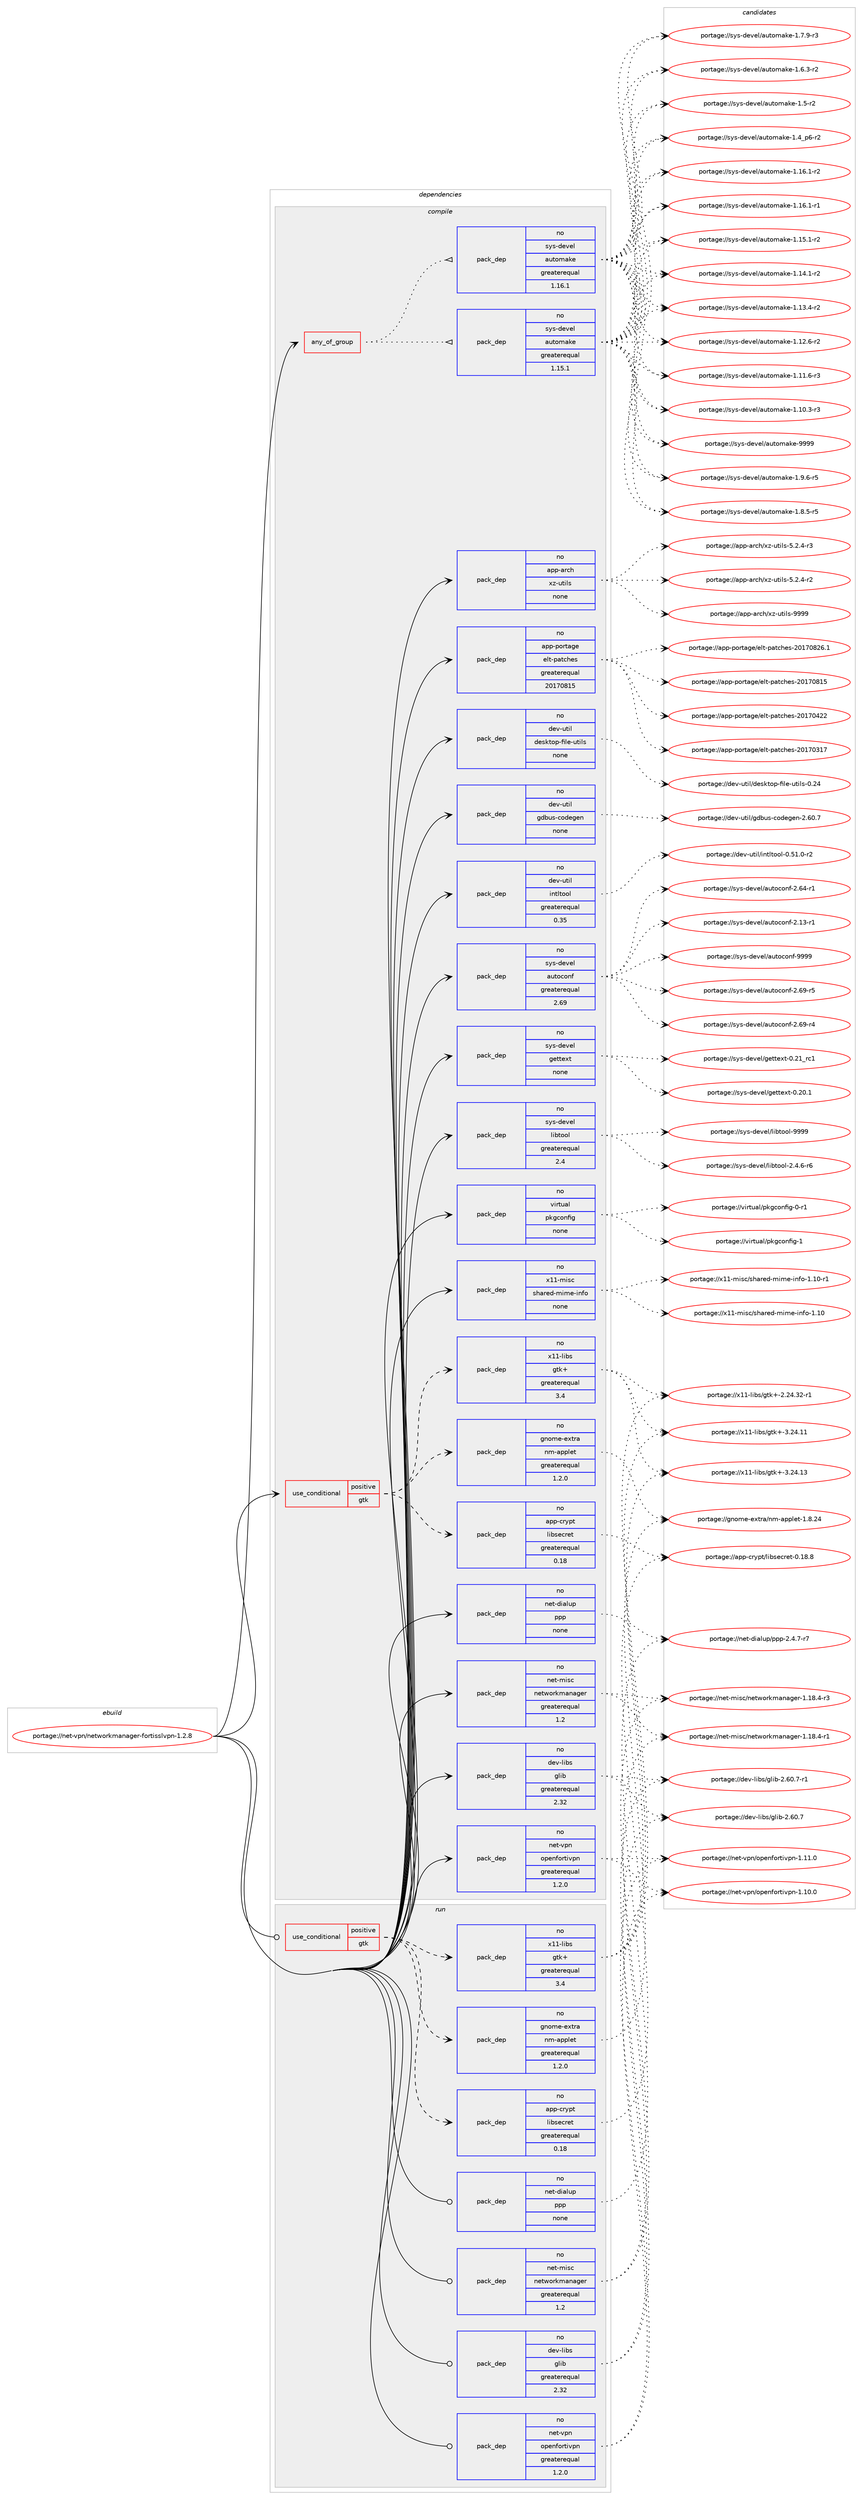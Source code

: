 digraph prolog {

# *************
# Graph options
# *************

newrank=true;
concentrate=true;
compound=true;
graph [rankdir=LR,fontname=Helvetica,fontsize=10,ranksep=1.5];#, ranksep=2.5, nodesep=0.2];
edge  [arrowhead=vee];
node  [fontname=Helvetica,fontsize=10];

# **********
# The ebuild
# **********

subgraph cluster_leftcol {
color=gray;
rank=same;
label=<<i>ebuild</i>>;
id [label="portage://net-vpn/networkmanager-fortisslvpn-1.2.8", color=red, width=4, href="../net-vpn/networkmanager-fortisslvpn-1.2.8.svg"];
}

# ****************
# The dependencies
# ****************

subgraph cluster_midcol {
color=gray;
label=<<i>dependencies</i>>;
subgraph cluster_compile {
fillcolor="#eeeeee";
style=filled;
label=<<i>compile</i>>;
subgraph any1792 {
dependency115839 [label=<<TABLE BORDER="0" CELLBORDER="1" CELLSPACING="0" CELLPADDING="4"><TR><TD CELLPADDING="10">any_of_group</TD></TR></TABLE>>, shape=none, color=red];subgraph pack90786 {
dependency115840 [label=<<TABLE BORDER="0" CELLBORDER="1" CELLSPACING="0" CELLPADDING="4" WIDTH="220"><TR><TD ROWSPAN="6" CELLPADDING="30">pack_dep</TD></TR><TR><TD WIDTH="110">no</TD></TR><TR><TD>sys-devel</TD></TR><TR><TD>automake</TD></TR><TR><TD>greaterequal</TD></TR><TR><TD>1.16.1</TD></TR></TABLE>>, shape=none, color=blue];
}
dependency115839:e -> dependency115840:w [weight=20,style="dotted",arrowhead="oinv"];
subgraph pack90787 {
dependency115841 [label=<<TABLE BORDER="0" CELLBORDER="1" CELLSPACING="0" CELLPADDING="4" WIDTH="220"><TR><TD ROWSPAN="6" CELLPADDING="30">pack_dep</TD></TR><TR><TD WIDTH="110">no</TD></TR><TR><TD>sys-devel</TD></TR><TR><TD>automake</TD></TR><TR><TD>greaterequal</TD></TR><TR><TD>1.15.1</TD></TR></TABLE>>, shape=none, color=blue];
}
dependency115839:e -> dependency115841:w [weight=20,style="dotted",arrowhead="oinv"];
}
id:e -> dependency115839:w [weight=20,style="solid",arrowhead="vee"];
subgraph cond23163 {
dependency115842 [label=<<TABLE BORDER="0" CELLBORDER="1" CELLSPACING="0" CELLPADDING="4"><TR><TD ROWSPAN="3" CELLPADDING="10">use_conditional</TD></TR><TR><TD>positive</TD></TR><TR><TD>gtk</TD></TR></TABLE>>, shape=none, color=red];
subgraph pack90788 {
dependency115843 [label=<<TABLE BORDER="0" CELLBORDER="1" CELLSPACING="0" CELLPADDING="4" WIDTH="220"><TR><TD ROWSPAN="6" CELLPADDING="30">pack_dep</TD></TR><TR><TD WIDTH="110">no</TD></TR><TR><TD>app-crypt</TD></TR><TR><TD>libsecret</TD></TR><TR><TD>greaterequal</TD></TR><TR><TD>0.18</TD></TR></TABLE>>, shape=none, color=blue];
}
dependency115842:e -> dependency115843:w [weight=20,style="dashed",arrowhead="vee"];
subgraph pack90789 {
dependency115844 [label=<<TABLE BORDER="0" CELLBORDER="1" CELLSPACING="0" CELLPADDING="4" WIDTH="220"><TR><TD ROWSPAN="6" CELLPADDING="30">pack_dep</TD></TR><TR><TD WIDTH="110">no</TD></TR><TR><TD>gnome-extra</TD></TR><TR><TD>nm-applet</TD></TR><TR><TD>greaterequal</TD></TR><TR><TD>1.2.0</TD></TR></TABLE>>, shape=none, color=blue];
}
dependency115842:e -> dependency115844:w [weight=20,style="dashed",arrowhead="vee"];
subgraph pack90790 {
dependency115845 [label=<<TABLE BORDER="0" CELLBORDER="1" CELLSPACING="0" CELLPADDING="4" WIDTH="220"><TR><TD ROWSPAN="6" CELLPADDING="30">pack_dep</TD></TR><TR><TD WIDTH="110">no</TD></TR><TR><TD>x11-libs</TD></TR><TR><TD>gtk+</TD></TR><TR><TD>greaterequal</TD></TR><TR><TD>3.4</TD></TR></TABLE>>, shape=none, color=blue];
}
dependency115842:e -> dependency115845:w [weight=20,style="dashed",arrowhead="vee"];
}
id:e -> dependency115842:w [weight=20,style="solid",arrowhead="vee"];
subgraph pack90791 {
dependency115846 [label=<<TABLE BORDER="0" CELLBORDER="1" CELLSPACING="0" CELLPADDING="4" WIDTH="220"><TR><TD ROWSPAN="6" CELLPADDING="30">pack_dep</TD></TR><TR><TD WIDTH="110">no</TD></TR><TR><TD>app-arch</TD></TR><TR><TD>xz-utils</TD></TR><TR><TD>none</TD></TR><TR><TD></TD></TR></TABLE>>, shape=none, color=blue];
}
id:e -> dependency115846:w [weight=20,style="solid",arrowhead="vee"];
subgraph pack90792 {
dependency115847 [label=<<TABLE BORDER="0" CELLBORDER="1" CELLSPACING="0" CELLPADDING="4" WIDTH="220"><TR><TD ROWSPAN="6" CELLPADDING="30">pack_dep</TD></TR><TR><TD WIDTH="110">no</TD></TR><TR><TD>app-portage</TD></TR><TR><TD>elt-patches</TD></TR><TR><TD>greaterequal</TD></TR><TR><TD>20170815</TD></TR></TABLE>>, shape=none, color=blue];
}
id:e -> dependency115847:w [weight=20,style="solid",arrowhead="vee"];
subgraph pack90793 {
dependency115848 [label=<<TABLE BORDER="0" CELLBORDER="1" CELLSPACING="0" CELLPADDING="4" WIDTH="220"><TR><TD ROWSPAN="6" CELLPADDING="30">pack_dep</TD></TR><TR><TD WIDTH="110">no</TD></TR><TR><TD>dev-libs</TD></TR><TR><TD>glib</TD></TR><TR><TD>greaterequal</TD></TR><TR><TD>2.32</TD></TR></TABLE>>, shape=none, color=blue];
}
id:e -> dependency115848:w [weight=20,style="solid",arrowhead="vee"];
subgraph pack90794 {
dependency115849 [label=<<TABLE BORDER="0" CELLBORDER="1" CELLSPACING="0" CELLPADDING="4" WIDTH="220"><TR><TD ROWSPAN="6" CELLPADDING="30">pack_dep</TD></TR><TR><TD WIDTH="110">no</TD></TR><TR><TD>dev-util</TD></TR><TR><TD>desktop-file-utils</TD></TR><TR><TD>none</TD></TR><TR><TD></TD></TR></TABLE>>, shape=none, color=blue];
}
id:e -> dependency115849:w [weight=20,style="solid",arrowhead="vee"];
subgraph pack90795 {
dependency115850 [label=<<TABLE BORDER="0" CELLBORDER="1" CELLSPACING="0" CELLPADDING="4" WIDTH="220"><TR><TD ROWSPAN="6" CELLPADDING="30">pack_dep</TD></TR><TR><TD WIDTH="110">no</TD></TR><TR><TD>dev-util</TD></TR><TR><TD>gdbus-codegen</TD></TR><TR><TD>none</TD></TR><TR><TD></TD></TR></TABLE>>, shape=none, color=blue];
}
id:e -> dependency115850:w [weight=20,style="solid",arrowhead="vee"];
subgraph pack90796 {
dependency115851 [label=<<TABLE BORDER="0" CELLBORDER="1" CELLSPACING="0" CELLPADDING="4" WIDTH="220"><TR><TD ROWSPAN="6" CELLPADDING="30">pack_dep</TD></TR><TR><TD WIDTH="110">no</TD></TR><TR><TD>dev-util</TD></TR><TR><TD>intltool</TD></TR><TR><TD>greaterequal</TD></TR><TR><TD>0.35</TD></TR></TABLE>>, shape=none, color=blue];
}
id:e -> dependency115851:w [weight=20,style="solid",arrowhead="vee"];
subgraph pack90797 {
dependency115852 [label=<<TABLE BORDER="0" CELLBORDER="1" CELLSPACING="0" CELLPADDING="4" WIDTH="220"><TR><TD ROWSPAN="6" CELLPADDING="30">pack_dep</TD></TR><TR><TD WIDTH="110">no</TD></TR><TR><TD>net-dialup</TD></TR><TR><TD>ppp</TD></TR><TR><TD>none</TD></TR><TR><TD></TD></TR></TABLE>>, shape=none, color=blue];
}
id:e -> dependency115852:w [weight=20,style="solid",arrowhead="vee"];
subgraph pack90798 {
dependency115853 [label=<<TABLE BORDER="0" CELLBORDER="1" CELLSPACING="0" CELLPADDING="4" WIDTH="220"><TR><TD ROWSPAN="6" CELLPADDING="30">pack_dep</TD></TR><TR><TD WIDTH="110">no</TD></TR><TR><TD>net-misc</TD></TR><TR><TD>networkmanager</TD></TR><TR><TD>greaterequal</TD></TR><TR><TD>1.2</TD></TR></TABLE>>, shape=none, color=blue];
}
id:e -> dependency115853:w [weight=20,style="solid",arrowhead="vee"];
subgraph pack90799 {
dependency115854 [label=<<TABLE BORDER="0" CELLBORDER="1" CELLSPACING="0" CELLPADDING="4" WIDTH="220"><TR><TD ROWSPAN="6" CELLPADDING="30">pack_dep</TD></TR><TR><TD WIDTH="110">no</TD></TR><TR><TD>net-vpn</TD></TR><TR><TD>openfortivpn</TD></TR><TR><TD>greaterequal</TD></TR><TR><TD>1.2.0</TD></TR></TABLE>>, shape=none, color=blue];
}
id:e -> dependency115854:w [weight=20,style="solid",arrowhead="vee"];
subgraph pack90800 {
dependency115855 [label=<<TABLE BORDER="0" CELLBORDER="1" CELLSPACING="0" CELLPADDING="4" WIDTH="220"><TR><TD ROWSPAN="6" CELLPADDING="30">pack_dep</TD></TR><TR><TD WIDTH="110">no</TD></TR><TR><TD>sys-devel</TD></TR><TR><TD>autoconf</TD></TR><TR><TD>greaterequal</TD></TR><TR><TD>2.69</TD></TR></TABLE>>, shape=none, color=blue];
}
id:e -> dependency115855:w [weight=20,style="solid",arrowhead="vee"];
subgraph pack90801 {
dependency115856 [label=<<TABLE BORDER="0" CELLBORDER="1" CELLSPACING="0" CELLPADDING="4" WIDTH="220"><TR><TD ROWSPAN="6" CELLPADDING="30">pack_dep</TD></TR><TR><TD WIDTH="110">no</TD></TR><TR><TD>sys-devel</TD></TR><TR><TD>gettext</TD></TR><TR><TD>none</TD></TR><TR><TD></TD></TR></TABLE>>, shape=none, color=blue];
}
id:e -> dependency115856:w [weight=20,style="solid",arrowhead="vee"];
subgraph pack90802 {
dependency115857 [label=<<TABLE BORDER="0" CELLBORDER="1" CELLSPACING="0" CELLPADDING="4" WIDTH="220"><TR><TD ROWSPAN="6" CELLPADDING="30">pack_dep</TD></TR><TR><TD WIDTH="110">no</TD></TR><TR><TD>sys-devel</TD></TR><TR><TD>libtool</TD></TR><TR><TD>greaterequal</TD></TR><TR><TD>2.4</TD></TR></TABLE>>, shape=none, color=blue];
}
id:e -> dependency115857:w [weight=20,style="solid",arrowhead="vee"];
subgraph pack90803 {
dependency115858 [label=<<TABLE BORDER="0" CELLBORDER="1" CELLSPACING="0" CELLPADDING="4" WIDTH="220"><TR><TD ROWSPAN="6" CELLPADDING="30">pack_dep</TD></TR><TR><TD WIDTH="110">no</TD></TR><TR><TD>virtual</TD></TR><TR><TD>pkgconfig</TD></TR><TR><TD>none</TD></TR><TR><TD></TD></TR></TABLE>>, shape=none, color=blue];
}
id:e -> dependency115858:w [weight=20,style="solid",arrowhead="vee"];
subgraph pack90804 {
dependency115859 [label=<<TABLE BORDER="0" CELLBORDER="1" CELLSPACING="0" CELLPADDING="4" WIDTH="220"><TR><TD ROWSPAN="6" CELLPADDING="30">pack_dep</TD></TR><TR><TD WIDTH="110">no</TD></TR><TR><TD>x11-misc</TD></TR><TR><TD>shared-mime-info</TD></TR><TR><TD>none</TD></TR><TR><TD></TD></TR></TABLE>>, shape=none, color=blue];
}
id:e -> dependency115859:w [weight=20,style="solid",arrowhead="vee"];
}
subgraph cluster_compileandrun {
fillcolor="#eeeeee";
style=filled;
label=<<i>compile and run</i>>;
}
subgraph cluster_run {
fillcolor="#eeeeee";
style=filled;
label=<<i>run</i>>;
subgraph cond23164 {
dependency115860 [label=<<TABLE BORDER="0" CELLBORDER="1" CELLSPACING="0" CELLPADDING="4"><TR><TD ROWSPAN="3" CELLPADDING="10">use_conditional</TD></TR><TR><TD>positive</TD></TR><TR><TD>gtk</TD></TR></TABLE>>, shape=none, color=red];
subgraph pack90805 {
dependency115861 [label=<<TABLE BORDER="0" CELLBORDER="1" CELLSPACING="0" CELLPADDING="4" WIDTH="220"><TR><TD ROWSPAN="6" CELLPADDING="30">pack_dep</TD></TR><TR><TD WIDTH="110">no</TD></TR><TR><TD>app-crypt</TD></TR><TR><TD>libsecret</TD></TR><TR><TD>greaterequal</TD></TR><TR><TD>0.18</TD></TR></TABLE>>, shape=none, color=blue];
}
dependency115860:e -> dependency115861:w [weight=20,style="dashed",arrowhead="vee"];
subgraph pack90806 {
dependency115862 [label=<<TABLE BORDER="0" CELLBORDER="1" CELLSPACING="0" CELLPADDING="4" WIDTH="220"><TR><TD ROWSPAN="6" CELLPADDING="30">pack_dep</TD></TR><TR><TD WIDTH="110">no</TD></TR><TR><TD>gnome-extra</TD></TR><TR><TD>nm-applet</TD></TR><TR><TD>greaterequal</TD></TR><TR><TD>1.2.0</TD></TR></TABLE>>, shape=none, color=blue];
}
dependency115860:e -> dependency115862:w [weight=20,style="dashed",arrowhead="vee"];
subgraph pack90807 {
dependency115863 [label=<<TABLE BORDER="0" CELLBORDER="1" CELLSPACING="0" CELLPADDING="4" WIDTH="220"><TR><TD ROWSPAN="6" CELLPADDING="30">pack_dep</TD></TR><TR><TD WIDTH="110">no</TD></TR><TR><TD>x11-libs</TD></TR><TR><TD>gtk+</TD></TR><TR><TD>greaterequal</TD></TR><TR><TD>3.4</TD></TR></TABLE>>, shape=none, color=blue];
}
dependency115860:e -> dependency115863:w [weight=20,style="dashed",arrowhead="vee"];
}
id:e -> dependency115860:w [weight=20,style="solid",arrowhead="odot"];
subgraph pack90808 {
dependency115864 [label=<<TABLE BORDER="0" CELLBORDER="1" CELLSPACING="0" CELLPADDING="4" WIDTH="220"><TR><TD ROWSPAN="6" CELLPADDING="30">pack_dep</TD></TR><TR><TD WIDTH="110">no</TD></TR><TR><TD>dev-libs</TD></TR><TR><TD>glib</TD></TR><TR><TD>greaterequal</TD></TR><TR><TD>2.32</TD></TR></TABLE>>, shape=none, color=blue];
}
id:e -> dependency115864:w [weight=20,style="solid",arrowhead="odot"];
subgraph pack90809 {
dependency115865 [label=<<TABLE BORDER="0" CELLBORDER="1" CELLSPACING="0" CELLPADDING="4" WIDTH="220"><TR><TD ROWSPAN="6" CELLPADDING="30">pack_dep</TD></TR><TR><TD WIDTH="110">no</TD></TR><TR><TD>net-dialup</TD></TR><TR><TD>ppp</TD></TR><TR><TD>none</TD></TR><TR><TD></TD></TR></TABLE>>, shape=none, color=blue];
}
id:e -> dependency115865:w [weight=20,style="solid",arrowhead="odot"];
subgraph pack90810 {
dependency115866 [label=<<TABLE BORDER="0" CELLBORDER="1" CELLSPACING="0" CELLPADDING="4" WIDTH="220"><TR><TD ROWSPAN="6" CELLPADDING="30">pack_dep</TD></TR><TR><TD WIDTH="110">no</TD></TR><TR><TD>net-misc</TD></TR><TR><TD>networkmanager</TD></TR><TR><TD>greaterequal</TD></TR><TR><TD>1.2</TD></TR></TABLE>>, shape=none, color=blue];
}
id:e -> dependency115866:w [weight=20,style="solid",arrowhead="odot"];
subgraph pack90811 {
dependency115867 [label=<<TABLE BORDER="0" CELLBORDER="1" CELLSPACING="0" CELLPADDING="4" WIDTH="220"><TR><TD ROWSPAN="6" CELLPADDING="30">pack_dep</TD></TR><TR><TD WIDTH="110">no</TD></TR><TR><TD>net-vpn</TD></TR><TR><TD>openfortivpn</TD></TR><TR><TD>greaterequal</TD></TR><TR><TD>1.2.0</TD></TR></TABLE>>, shape=none, color=blue];
}
id:e -> dependency115867:w [weight=20,style="solid",arrowhead="odot"];
}
}

# **************
# The candidates
# **************

subgraph cluster_choices {
rank=same;
color=gray;
label=<<i>candidates</i>>;

subgraph choice90786 {
color=black;
nodesep=1;
choice115121115451001011181011084797117116111109971071014557575757 [label="portage://sys-devel/automake-9999", color=red, width=4,href="../sys-devel/automake-9999.svg"];
choice115121115451001011181011084797117116111109971071014549465746544511453 [label="portage://sys-devel/automake-1.9.6-r5", color=red, width=4,href="../sys-devel/automake-1.9.6-r5.svg"];
choice115121115451001011181011084797117116111109971071014549465646534511453 [label="portage://sys-devel/automake-1.8.5-r5", color=red, width=4,href="../sys-devel/automake-1.8.5-r5.svg"];
choice115121115451001011181011084797117116111109971071014549465546574511451 [label="portage://sys-devel/automake-1.7.9-r3", color=red, width=4,href="../sys-devel/automake-1.7.9-r3.svg"];
choice115121115451001011181011084797117116111109971071014549465446514511450 [label="portage://sys-devel/automake-1.6.3-r2", color=red, width=4,href="../sys-devel/automake-1.6.3-r2.svg"];
choice11512111545100101118101108479711711611110997107101454946534511450 [label="portage://sys-devel/automake-1.5-r2", color=red, width=4,href="../sys-devel/automake-1.5-r2.svg"];
choice115121115451001011181011084797117116111109971071014549465295112544511450 [label="portage://sys-devel/automake-1.4_p6-r2", color=red, width=4,href="../sys-devel/automake-1.4_p6-r2.svg"];
choice11512111545100101118101108479711711611110997107101454946495446494511450 [label="portage://sys-devel/automake-1.16.1-r2", color=red, width=4,href="../sys-devel/automake-1.16.1-r2.svg"];
choice11512111545100101118101108479711711611110997107101454946495446494511449 [label="portage://sys-devel/automake-1.16.1-r1", color=red, width=4,href="../sys-devel/automake-1.16.1-r1.svg"];
choice11512111545100101118101108479711711611110997107101454946495346494511450 [label="portage://sys-devel/automake-1.15.1-r2", color=red, width=4,href="../sys-devel/automake-1.15.1-r2.svg"];
choice11512111545100101118101108479711711611110997107101454946495246494511450 [label="portage://sys-devel/automake-1.14.1-r2", color=red, width=4,href="../sys-devel/automake-1.14.1-r2.svg"];
choice11512111545100101118101108479711711611110997107101454946495146524511450 [label="portage://sys-devel/automake-1.13.4-r2", color=red, width=4,href="../sys-devel/automake-1.13.4-r2.svg"];
choice11512111545100101118101108479711711611110997107101454946495046544511450 [label="portage://sys-devel/automake-1.12.6-r2", color=red, width=4,href="../sys-devel/automake-1.12.6-r2.svg"];
choice11512111545100101118101108479711711611110997107101454946494946544511451 [label="portage://sys-devel/automake-1.11.6-r3", color=red, width=4,href="../sys-devel/automake-1.11.6-r3.svg"];
choice11512111545100101118101108479711711611110997107101454946494846514511451 [label="portage://sys-devel/automake-1.10.3-r3", color=red, width=4,href="../sys-devel/automake-1.10.3-r3.svg"];
dependency115840:e -> choice115121115451001011181011084797117116111109971071014557575757:w [style=dotted,weight="100"];
dependency115840:e -> choice115121115451001011181011084797117116111109971071014549465746544511453:w [style=dotted,weight="100"];
dependency115840:e -> choice115121115451001011181011084797117116111109971071014549465646534511453:w [style=dotted,weight="100"];
dependency115840:e -> choice115121115451001011181011084797117116111109971071014549465546574511451:w [style=dotted,weight="100"];
dependency115840:e -> choice115121115451001011181011084797117116111109971071014549465446514511450:w [style=dotted,weight="100"];
dependency115840:e -> choice11512111545100101118101108479711711611110997107101454946534511450:w [style=dotted,weight="100"];
dependency115840:e -> choice115121115451001011181011084797117116111109971071014549465295112544511450:w [style=dotted,weight="100"];
dependency115840:e -> choice11512111545100101118101108479711711611110997107101454946495446494511450:w [style=dotted,weight="100"];
dependency115840:e -> choice11512111545100101118101108479711711611110997107101454946495446494511449:w [style=dotted,weight="100"];
dependency115840:e -> choice11512111545100101118101108479711711611110997107101454946495346494511450:w [style=dotted,weight="100"];
dependency115840:e -> choice11512111545100101118101108479711711611110997107101454946495246494511450:w [style=dotted,weight="100"];
dependency115840:e -> choice11512111545100101118101108479711711611110997107101454946495146524511450:w [style=dotted,weight="100"];
dependency115840:e -> choice11512111545100101118101108479711711611110997107101454946495046544511450:w [style=dotted,weight="100"];
dependency115840:e -> choice11512111545100101118101108479711711611110997107101454946494946544511451:w [style=dotted,weight="100"];
dependency115840:e -> choice11512111545100101118101108479711711611110997107101454946494846514511451:w [style=dotted,weight="100"];
}
subgraph choice90787 {
color=black;
nodesep=1;
choice115121115451001011181011084797117116111109971071014557575757 [label="portage://sys-devel/automake-9999", color=red, width=4,href="../sys-devel/automake-9999.svg"];
choice115121115451001011181011084797117116111109971071014549465746544511453 [label="portage://sys-devel/automake-1.9.6-r5", color=red, width=4,href="../sys-devel/automake-1.9.6-r5.svg"];
choice115121115451001011181011084797117116111109971071014549465646534511453 [label="portage://sys-devel/automake-1.8.5-r5", color=red, width=4,href="../sys-devel/automake-1.8.5-r5.svg"];
choice115121115451001011181011084797117116111109971071014549465546574511451 [label="portage://sys-devel/automake-1.7.9-r3", color=red, width=4,href="../sys-devel/automake-1.7.9-r3.svg"];
choice115121115451001011181011084797117116111109971071014549465446514511450 [label="portage://sys-devel/automake-1.6.3-r2", color=red, width=4,href="../sys-devel/automake-1.6.3-r2.svg"];
choice11512111545100101118101108479711711611110997107101454946534511450 [label="portage://sys-devel/automake-1.5-r2", color=red, width=4,href="../sys-devel/automake-1.5-r2.svg"];
choice115121115451001011181011084797117116111109971071014549465295112544511450 [label="portage://sys-devel/automake-1.4_p6-r2", color=red, width=4,href="../sys-devel/automake-1.4_p6-r2.svg"];
choice11512111545100101118101108479711711611110997107101454946495446494511450 [label="portage://sys-devel/automake-1.16.1-r2", color=red, width=4,href="../sys-devel/automake-1.16.1-r2.svg"];
choice11512111545100101118101108479711711611110997107101454946495446494511449 [label="portage://sys-devel/automake-1.16.1-r1", color=red, width=4,href="../sys-devel/automake-1.16.1-r1.svg"];
choice11512111545100101118101108479711711611110997107101454946495346494511450 [label="portage://sys-devel/automake-1.15.1-r2", color=red, width=4,href="../sys-devel/automake-1.15.1-r2.svg"];
choice11512111545100101118101108479711711611110997107101454946495246494511450 [label="portage://sys-devel/automake-1.14.1-r2", color=red, width=4,href="../sys-devel/automake-1.14.1-r2.svg"];
choice11512111545100101118101108479711711611110997107101454946495146524511450 [label="portage://sys-devel/automake-1.13.4-r2", color=red, width=4,href="../sys-devel/automake-1.13.4-r2.svg"];
choice11512111545100101118101108479711711611110997107101454946495046544511450 [label="portage://sys-devel/automake-1.12.6-r2", color=red, width=4,href="../sys-devel/automake-1.12.6-r2.svg"];
choice11512111545100101118101108479711711611110997107101454946494946544511451 [label="portage://sys-devel/automake-1.11.6-r3", color=red, width=4,href="../sys-devel/automake-1.11.6-r3.svg"];
choice11512111545100101118101108479711711611110997107101454946494846514511451 [label="portage://sys-devel/automake-1.10.3-r3", color=red, width=4,href="../sys-devel/automake-1.10.3-r3.svg"];
dependency115841:e -> choice115121115451001011181011084797117116111109971071014557575757:w [style=dotted,weight="100"];
dependency115841:e -> choice115121115451001011181011084797117116111109971071014549465746544511453:w [style=dotted,weight="100"];
dependency115841:e -> choice115121115451001011181011084797117116111109971071014549465646534511453:w [style=dotted,weight="100"];
dependency115841:e -> choice115121115451001011181011084797117116111109971071014549465546574511451:w [style=dotted,weight="100"];
dependency115841:e -> choice115121115451001011181011084797117116111109971071014549465446514511450:w [style=dotted,weight="100"];
dependency115841:e -> choice11512111545100101118101108479711711611110997107101454946534511450:w [style=dotted,weight="100"];
dependency115841:e -> choice115121115451001011181011084797117116111109971071014549465295112544511450:w [style=dotted,weight="100"];
dependency115841:e -> choice11512111545100101118101108479711711611110997107101454946495446494511450:w [style=dotted,weight="100"];
dependency115841:e -> choice11512111545100101118101108479711711611110997107101454946495446494511449:w [style=dotted,weight="100"];
dependency115841:e -> choice11512111545100101118101108479711711611110997107101454946495346494511450:w [style=dotted,weight="100"];
dependency115841:e -> choice11512111545100101118101108479711711611110997107101454946495246494511450:w [style=dotted,weight="100"];
dependency115841:e -> choice11512111545100101118101108479711711611110997107101454946495146524511450:w [style=dotted,weight="100"];
dependency115841:e -> choice11512111545100101118101108479711711611110997107101454946495046544511450:w [style=dotted,weight="100"];
dependency115841:e -> choice11512111545100101118101108479711711611110997107101454946494946544511451:w [style=dotted,weight="100"];
dependency115841:e -> choice11512111545100101118101108479711711611110997107101454946494846514511451:w [style=dotted,weight="100"];
}
subgraph choice90788 {
color=black;
nodesep=1;
choice97112112459911412111211647108105981151019911410111645484649564656 [label="portage://app-crypt/libsecret-0.18.8", color=red, width=4,href="../app-crypt/libsecret-0.18.8.svg"];
dependency115843:e -> choice97112112459911412111211647108105981151019911410111645484649564656:w [style=dotted,weight="100"];
}
subgraph choice90789 {
color=black;
nodesep=1;
choice103110111109101451011201161149747110109459711211210810111645494656465052 [label="portage://gnome-extra/nm-applet-1.8.24", color=red, width=4,href="../gnome-extra/nm-applet-1.8.24.svg"];
dependency115844:e -> choice103110111109101451011201161149747110109459711211210810111645494656465052:w [style=dotted,weight="100"];
}
subgraph choice90790 {
color=black;
nodesep=1;
choice1204949451081059811547103116107434551465052464951 [label="portage://x11-libs/gtk+-3.24.13", color=red, width=4,href="../x11-libs/gtk+-3.24.13.svg"];
choice1204949451081059811547103116107434551465052464949 [label="portage://x11-libs/gtk+-3.24.11", color=red, width=4,href="../x11-libs/gtk+-3.24.11.svg"];
choice12049494510810598115471031161074345504650524651504511449 [label="portage://x11-libs/gtk+-2.24.32-r1", color=red, width=4,href="../x11-libs/gtk+-2.24.32-r1.svg"];
dependency115845:e -> choice1204949451081059811547103116107434551465052464951:w [style=dotted,weight="100"];
dependency115845:e -> choice1204949451081059811547103116107434551465052464949:w [style=dotted,weight="100"];
dependency115845:e -> choice12049494510810598115471031161074345504650524651504511449:w [style=dotted,weight="100"];
}
subgraph choice90791 {
color=black;
nodesep=1;
choice9711211245971149910447120122451171161051081154557575757 [label="portage://app-arch/xz-utils-9999", color=red, width=4,href="../app-arch/xz-utils-9999.svg"];
choice9711211245971149910447120122451171161051081154553465046524511451 [label="portage://app-arch/xz-utils-5.2.4-r3", color=red, width=4,href="../app-arch/xz-utils-5.2.4-r3.svg"];
choice9711211245971149910447120122451171161051081154553465046524511450 [label="portage://app-arch/xz-utils-5.2.4-r2", color=red, width=4,href="../app-arch/xz-utils-5.2.4-r2.svg"];
dependency115846:e -> choice9711211245971149910447120122451171161051081154557575757:w [style=dotted,weight="100"];
dependency115846:e -> choice9711211245971149910447120122451171161051081154553465046524511451:w [style=dotted,weight="100"];
dependency115846:e -> choice9711211245971149910447120122451171161051081154553465046524511450:w [style=dotted,weight="100"];
}
subgraph choice90792 {
color=black;
nodesep=1;
choice971121124511211111411697103101471011081164511297116991041011154550484955485650544649 [label="portage://app-portage/elt-patches-20170826.1", color=red, width=4,href="../app-portage/elt-patches-20170826.1.svg"];
choice97112112451121111141169710310147101108116451129711699104101115455048495548564953 [label="portage://app-portage/elt-patches-20170815", color=red, width=4,href="../app-portage/elt-patches-20170815.svg"];
choice97112112451121111141169710310147101108116451129711699104101115455048495548525050 [label="portage://app-portage/elt-patches-20170422", color=red, width=4,href="../app-portage/elt-patches-20170422.svg"];
choice97112112451121111141169710310147101108116451129711699104101115455048495548514955 [label="portage://app-portage/elt-patches-20170317", color=red, width=4,href="../app-portage/elt-patches-20170317.svg"];
dependency115847:e -> choice971121124511211111411697103101471011081164511297116991041011154550484955485650544649:w [style=dotted,weight="100"];
dependency115847:e -> choice97112112451121111141169710310147101108116451129711699104101115455048495548564953:w [style=dotted,weight="100"];
dependency115847:e -> choice97112112451121111141169710310147101108116451129711699104101115455048495548525050:w [style=dotted,weight="100"];
dependency115847:e -> choice97112112451121111141169710310147101108116451129711699104101115455048495548514955:w [style=dotted,weight="100"];
}
subgraph choice90793 {
color=black;
nodesep=1;
choice10010111845108105981154710310810598455046544846554511449 [label="portage://dev-libs/glib-2.60.7-r1", color=red, width=4,href="../dev-libs/glib-2.60.7-r1.svg"];
choice1001011184510810598115471031081059845504654484655 [label="portage://dev-libs/glib-2.60.7", color=red, width=4,href="../dev-libs/glib-2.60.7.svg"];
dependency115848:e -> choice10010111845108105981154710310810598455046544846554511449:w [style=dotted,weight="100"];
dependency115848:e -> choice1001011184510810598115471031081059845504654484655:w [style=dotted,weight="100"];
}
subgraph choice90794 {
color=black;
nodesep=1;
choice100101118451171161051084710010111510711611111245102105108101451171161051081154548465052 [label="portage://dev-util/desktop-file-utils-0.24", color=red, width=4,href="../dev-util/desktop-file-utils-0.24.svg"];
dependency115849:e -> choice100101118451171161051084710010111510711611111245102105108101451171161051081154548465052:w [style=dotted,weight="100"];
}
subgraph choice90795 {
color=black;
nodesep=1;
choice100101118451171161051084710310098117115459911110010110310111045504654484655 [label="portage://dev-util/gdbus-codegen-2.60.7", color=red, width=4,href="../dev-util/gdbus-codegen-2.60.7.svg"];
dependency115850:e -> choice100101118451171161051084710310098117115459911110010110310111045504654484655:w [style=dotted,weight="100"];
}
subgraph choice90796 {
color=black;
nodesep=1;
choice1001011184511711610510847105110116108116111111108454846534946484511450 [label="portage://dev-util/intltool-0.51.0-r2", color=red, width=4,href="../dev-util/intltool-0.51.0-r2.svg"];
dependency115851:e -> choice1001011184511711610510847105110116108116111111108454846534946484511450:w [style=dotted,weight="100"];
}
subgraph choice90797 {
color=black;
nodesep=1;
choice1101011164510010597108117112471121121124550465246554511455 [label="portage://net-dialup/ppp-2.4.7-r7", color=red, width=4,href="../net-dialup/ppp-2.4.7-r7.svg"];
dependency115852:e -> choice1101011164510010597108117112471121121124550465246554511455:w [style=dotted,weight="100"];
}
subgraph choice90798 {
color=black;
nodesep=1;
choice1101011164510910511599471101011161191111141071099711097103101114454946495646524511451 [label="portage://net-misc/networkmanager-1.18.4-r3", color=red, width=4,href="../net-misc/networkmanager-1.18.4-r3.svg"];
choice1101011164510910511599471101011161191111141071099711097103101114454946495646524511449 [label="portage://net-misc/networkmanager-1.18.4-r1", color=red, width=4,href="../net-misc/networkmanager-1.18.4-r1.svg"];
dependency115853:e -> choice1101011164510910511599471101011161191111141071099711097103101114454946495646524511451:w [style=dotted,weight="100"];
dependency115853:e -> choice1101011164510910511599471101011161191111141071099711097103101114454946495646524511449:w [style=dotted,weight="100"];
}
subgraph choice90799 {
color=black;
nodesep=1;
choice110101116451181121104711111210111010211111411610511811211045494649494648 [label="portage://net-vpn/openfortivpn-1.11.0", color=red, width=4,href="../net-vpn/openfortivpn-1.11.0.svg"];
choice110101116451181121104711111210111010211111411610511811211045494649484648 [label="portage://net-vpn/openfortivpn-1.10.0", color=red, width=4,href="../net-vpn/openfortivpn-1.10.0.svg"];
dependency115854:e -> choice110101116451181121104711111210111010211111411610511811211045494649494648:w [style=dotted,weight="100"];
dependency115854:e -> choice110101116451181121104711111210111010211111411610511811211045494649484648:w [style=dotted,weight="100"];
}
subgraph choice90800 {
color=black;
nodesep=1;
choice115121115451001011181011084797117116111991111101024557575757 [label="portage://sys-devel/autoconf-9999", color=red, width=4,href="../sys-devel/autoconf-9999.svg"];
choice1151211154510010111810110847971171161119911111010245504654574511453 [label="portage://sys-devel/autoconf-2.69-r5", color=red, width=4,href="../sys-devel/autoconf-2.69-r5.svg"];
choice1151211154510010111810110847971171161119911111010245504654574511452 [label="portage://sys-devel/autoconf-2.69-r4", color=red, width=4,href="../sys-devel/autoconf-2.69-r4.svg"];
choice1151211154510010111810110847971171161119911111010245504654524511449 [label="portage://sys-devel/autoconf-2.64-r1", color=red, width=4,href="../sys-devel/autoconf-2.64-r1.svg"];
choice1151211154510010111810110847971171161119911111010245504649514511449 [label="portage://sys-devel/autoconf-2.13-r1", color=red, width=4,href="../sys-devel/autoconf-2.13-r1.svg"];
dependency115855:e -> choice115121115451001011181011084797117116111991111101024557575757:w [style=dotted,weight="100"];
dependency115855:e -> choice1151211154510010111810110847971171161119911111010245504654574511453:w [style=dotted,weight="100"];
dependency115855:e -> choice1151211154510010111810110847971171161119911111010245504654574511452:w [style=dotted,weight="100"];
dependency115855:e -> choice1151211154510010111810110847971171161119911111010245504654524511449:w [style=dotted,weight="100"];
dependency115855:e -> choice1151211154510010111810110847971171161119911111010245504649514511449:w [style=dotted,weight="100"];
}
subgraph choice90801 {
color=black;
nodesep=1;
choice11512111545100101118101108471031011161161011201164548465049951149949 [label="portage://sys-devel/gettext-0.21_rc1", color=red, width=4,href="../sys-devel/gettext-0.21_rc1.svg"];
choice115121115451001011181011084710310111611610112011645484650484649 [label="portage://sys-devel/gettext-0.20.1", color=red, width=4,href="../sys-devel/gettext-0.20.1.svg"];
dependency115856:e -> choice11512111545100101118101108471031011161161011201164548465049951149949:w [style=dotted,weight="100"];
dependency115856:e -> choice115121115451001011181011084710310111611610112011645484650484649:w [style=dotted,weight="100"];
}
subgraph choice90802 {
color=black;
nodesep=1;
choice1151211154510010111810110847108105981161111111084557575757 [label="portage://sys-devel/libtool-9999", color=red, width=4,href="../sys-devel/libtool-9999.svg"];
choice1151211154510010111810110847108105981161111111084550465246544511454 [label="portage://sys-devel/libtool-2.4.6-r6", color=red, width=4,href="../sys-devel/libtool-2.4.6-r6.svg"];
dependency115857:e -> choice1151211154510010111810110847108105981161111111084557575757:w [style=dotted,weight="100"];
dependency115857:e -> choice1151211154510010111810110847108105981161111111084550465246544511454:w [style=dotted,weight="100"];
}
subgraph choice90803 {
color=black;
nodesep=1;
choice1181051141161179710847112107103991111101021051034549 [label="portage://virtual/pkgconfig-1", color=red, width=4,href="../virtual/pkgconfig-1.svg"];
choice11810511411611797108471121071039911111010210510345484511449 [label="portage://virtual/pkgconfig-0-r1", color=red, width=4,href="../virtual/pkgconfig-0-r1.svg"];
dependency115858:e -> choice1181051141161179710847112107103991111101021051034549:w [style=dotted,weight="100"];
dependency115858:e -> choice11810511411611797108471121071039911111010210510345484511449:w [style=dotted,weight="100"];
}
subgraph choice90804 {
color=black;
nodesep=1;
choice120494945109105115994711510497114101100451091051091014510511010211145494649484511449 [label="portage://x11-misc/shared-mime-info-1.10-r1", color=red, width=4,href="../x11-misc/shared-mime-info-1.10-r1.svg"];
choice12049494510910511599471151049711410110045109105109101451051101021114549464948 [label="portage://x11-misc/shared-mime-info-1.10", color=red, width=4,href="../x11-misc/shared-mime-info-1.10.svg"];
dependency115859:e -> choice120494945109105115994711510497114101100451091051091014510511010211145494649484511449:w [style=dotted,weight="100"];
dependency115859:e -> choice12049494510910511599471151049711410110045109105109101451051101021114549464948:w [style=dotted,weight="100"];
}
subgraph choice90805 {
color=black;
nodesep=1;
choice97112112459911412111211647108105981151019911410111645484649564656 [label="portage://app-crypt/libsecret-0.18.8", color=red, width=4,href="../app-crypt/libsecret-0.18.8.svg"];
dependency115861:e -> choice97112112459911412111211647108105981151019911410111645484649564656:w [style=dotted,weight="100"];
}
subgraph choice90806 {
color=black;
nodesep=1;
choice103110111109101451011201161149747110109459711211210810111645494656465052 [label="portage://gnome-extra/nm-applet-1.8.24", color=red, width=4,href="../gnome-extra/nm-applet-1.8.24.svg"];
dependency115862:e -> choice103110111109101451011201161149747110109459711211210810111645494656465052:w [style=dotted,weight="100"];
}
subgraph choice90807 {
color=black;
nodesep=1;
choice1204949451081059811547103116107434551465052464951 [label="portage://x11-libs/gtk+-3.24.13", color=red, width=4,href="../x11-libs/gtk+-3.24.13.svg"];
choice1204949451081059811547103116107434551465052464949 [label="portage://x11-libs/gtk+-3.24.11", color=red, width=4,href="../x11-libs/gtk+-3.24.11.svg"];
choice12049494510810598115471031161074345504650524651504511449 [label="portage://x11-libs/gtk+-2.24.32-r1", color=red, width=4,href="../x11-libs/gtk+-2.24.32-r1.svg"];
dependency115863:e -> choice1204949451081059811547103116107434551465052464951:w [style=dotted,weight="100"];
dependency115863:e -> choice1204949451081059811547103116107434551465052464949:w [style=dotted,weight="100"];
dependency115863:e -> choice12049494510810598115471031161074345504650524651504511449:w [style=dotted,weight="100"];
}
subgraph choice90808 {
color=black;
nodesep=1;
choice10010111845108105981154710310810598455046544846554511449 [label="portage://dev-libs/glib-2.60.7-r1", color=red, width=4,href="../dev-libs/glib-2.60.7-r1.svg"];
choice1001011184510810598115471031081059845504654484655 [label="portage://dev-libs/glib-2.60.7", color=red, width=4,href="../dev-libs/glib-2.60.7.svg"];
dependency115864:e -> choice10010111845108105981154710310810598455046544846554511449:w [style=dotted,weight="100"];
dependency115864:e -> choice1001011184510810598115471031081059845504654484655:w [style=dotted,weight="100"];
}
subgraph choice90809 {
color=black;
nodesep=1;
choice1101011164510010597108117112471121121124550465246554511455 [label="portage://net-dialup/ppp-2.4.7-r7", color=red, width=4,href="../net-dialup/ppp-2.4.7-r7.svg"];
dependency115865:e -> choice1101011164510010597108117112471121121124550465246554511455:w [style=dotted,weight="100"];
}
subgraph choice90810 {
color=black;
nodesep=1;
choice1101011164510910511599471101011161191111141071099711097103101114454946495646524511451 [label="portage://net-misc/networkmanager-1.18.4-r3", color=red, width=4,href="../net-misc/networkmanager-1.18.4-r3.svg"];
choice1101011164510910511599471101011161191111141071099711097103101114454946495646524511449 [label="portage://net-misc/networkmanager-1.18.4-r1", color=red, width=4,href="../net-misc/networkmanager-1.18.4-r1.svg"];
dependency115866:e -> choice1101011164510910511599471101011161191111141071099711097103101114454946495646524511451:w [style=dotted,weight="100"];
dependency115866:e -> choice1101011164510910511599471101011161191111141071099711097103101114454946495646524511449:w [style=dotted,weight="100"];
}
subgraph choice90811 {
color=black;
nodesep=1;
choice110101116451181121104711111210111010211111411610511811211045494649494648 [label="portage://net-vpn/openfortivpn-1.11.0", color=red, width=4,href="../net-vpn/openfortivpn-1.11.0.svg"];
choice110101116451181121104711111210111010211111411610511811211045494649484648 [label="portage://net-vpn/openfortivpn-1.10.0", color=red, width=4,href="../net-vpn/openfortivpn-1.10.0.svg"];
dependency115867:e -> choice110101116451181121104711111210111010211111411610511811211045494649494648:w [style=dotted,weight="100"];
dependency115867:e -> choice110101116451181121104711111210111010211111411610511811211045494649484648:w [style=dotted,weight="100"];
}
}

}
